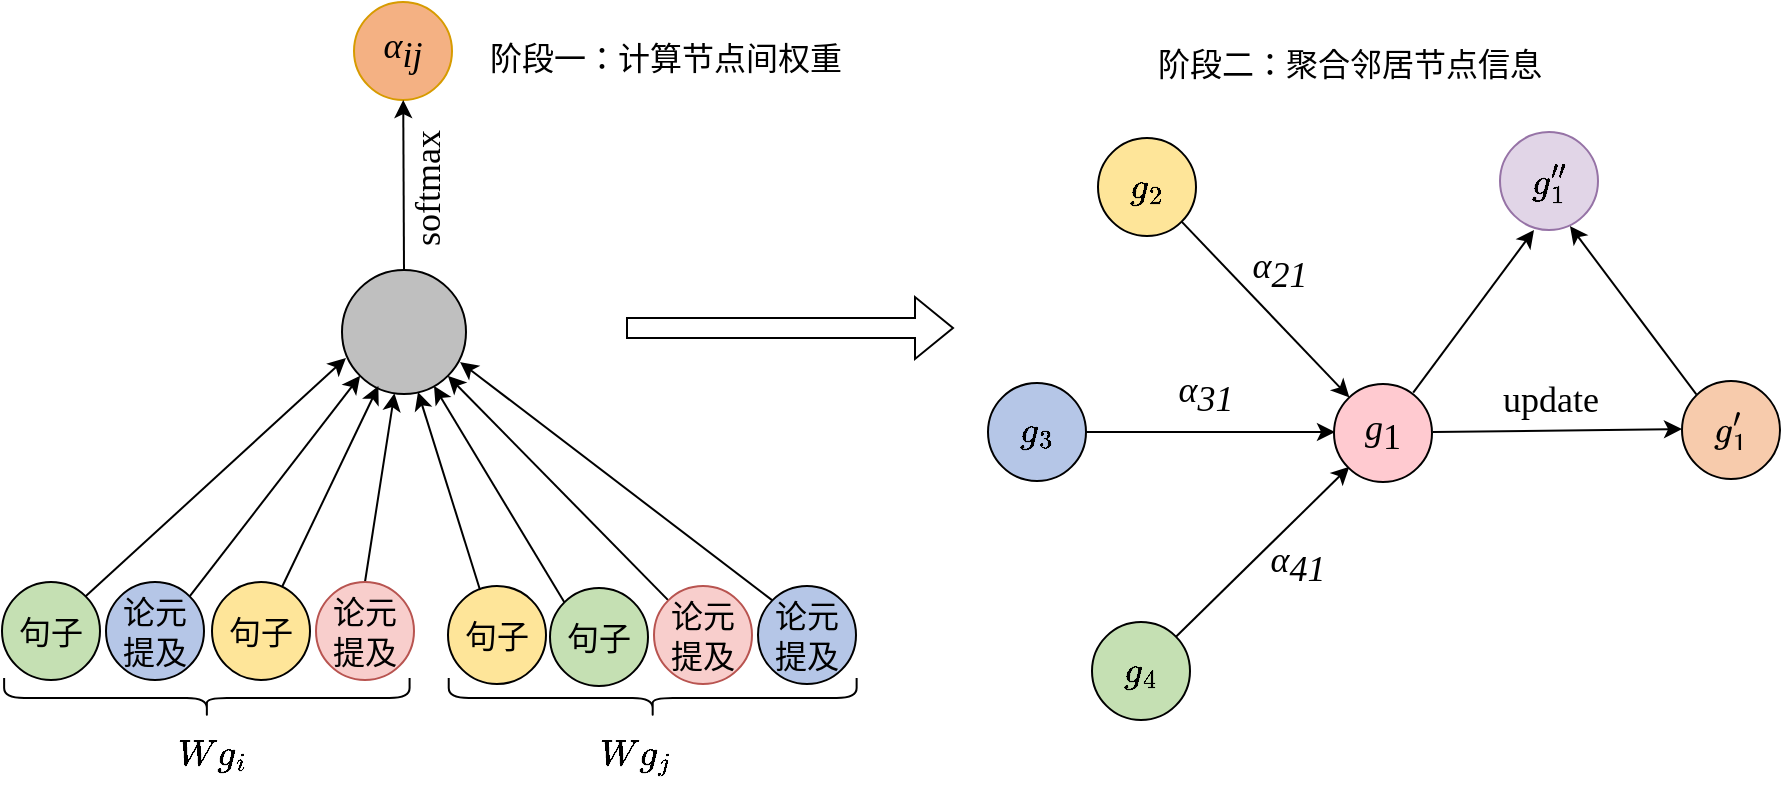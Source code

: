 <mxfile version="24.0.8" type="github">
  <diagram name="第 1 页" id="f0Q-XP88D9cHkuUK9u9R">
    <mxGraphModel dx="1221" dy="733" grid="0" gridSize="10" guides="1" tooltips="1" connect="1" arrows="1" fold="1" page="1" pageScale="1" pageWidth="1027" pageHeight="390" math="1" shadow="0">
      <root>
        <mxCell id="0" />
        <mxCell id="1" parent="0" />
        <mxCell id="7sGQZ9yojEYU0a86g81N-2" value="&lt;font style=&quot;font-size: 18px;&quot;&gt;&lt;i style=&quot;font-size: 18px;&quot;&gt;&lt;font style=&quot;font-size: 18px;&quot; face=&quot;Times New Roman&quot;&gt;α&lt;/font&gt;&lt;/i&gt;&lt;/font&gt;&lt;font style=&quot;font-size: 18px;&quot;&gt;&lt;i style=&quot;font-size: 18px;&quot;&gt;&lt;sub style=&quot;font-size: 18px;&quot;&gt;&lt;font style=&quot;font-size: 18px;&quot; face=&quot;Times New Roman&quot;&gt;ij&lt;/font&gt;&lt;/sub&gt;&lt;/i&gt;&lt;/font&gt;" style="ellipse;whiteSpace=wrap;html=1;aspect=fixed;fontFamily=宋体;fontSource=https%3A%2F%2Ffonts.googleapis.com%2Fcss%3Ffamily%3D%25E5%25AE%258B%25E4%25BD%2593;fillColor=#f4b183;strokeColor=#d79b00;fontSize=18;" parent="1" vertex="1">
          <mxGeometry x="254" y="3" width="49" height="49" as="geometry" />
        </mxCell>
        <mxCell id="7sGQZ9yojEYU0a86g81N-27" style="edgeStyle=none;rounded=0;orthogonalLoop=1;jettySize=auto;html=1;exitX=0.5;exitY=0;exitDx=0;exitDy=0;fontSize=16;" parent="1" source="7sGQZ9yojEYU0a86g81N-3" target="7sGQZ9yojEYU0a86g81N-2" edge="1">
          <mxGeometry relative="1" as="geometry" />
        </mxCell>
        <mxCell id="7sGQZ9yojEYU0a86g81N-3" value="" style="ellipse;whiteSpace=wrap;html=1;aspect=fixed;fontFamily=宋体;fontSource=https%3A%2F%2Ffonts.googleapis.com%2Fcss%3Ffamily%3D%25E5%25AE%258B%25E4%25BD%2593;fillColor=#bfbfbf;fontSize=16;" parent="1" vertex="1">
          <mxGeometry x="248" y="137" width="62" height="62" as="geometry" />
        </mxCell>
        <mxCell id="7sGQZ9yojEYU0a86g81N-13" style="edgeStyle=none;rounded=0;orthogonalLoop=1;jettySize=auto;html=1;exitX=1;exitY=0;exitDx=0;exitDy=0;entryX=0;entryY=1;entryDx=0;entryDy=0;fontSize=16;" parent="1" source="7sGQZ9yojEYU0a86g81N-4" target="7sGQZ9yojEYU0a86g81N-3" edge="1">
          <mxGeometry relative="1" as="geometry">
            <mxPoint x="255" y="189" as="targetPoint" />
          </mxGeometry>
        </mxCell>
        <mxCell id="7sGQZ9yojEYU0a86g81N-4" value="&lt;font style=&quot;font-size: 16px;&quot;&gt;论元提及&lt;/font&gt;" style="ellipse;whiteSpace=wrap;html=1;aspect=fixed;fontFamily=宋体;fillColor=#b5c6e7;fontSize=16;" parent="1" vertex="1">
          <mxGeometry x="130" y="293" width="49" height="49" as="geometry" />
        </mxCell>
        <mxCell id="7sGQZ9yojEYU0a86g81N-5" value="&lt;font style=&quot;font-size: 16px;&quot;&gt;句子&lt;/font&gt;" style="ellipse;whiteSpace=wrap;html=1;aspect=fixed;fontFamily=宋体;fontSource=https%3A%2F%2Ffonts.googleapis.com%2Fcss%3Ffamily%3D%25E5%25AE%258B%25E4%25BD%2593;fillColor=#fee599;fontSize=16;" parent="1" vertex="1">
          <mxGeometry x="183" y="293" width="49" height="49" as="geometry" />
        </mxCell>
        <mxCell id="7sGQZ9yojEYU0a86g81N-15" style="edgeStyle=none;rounded=0;orthogonalLoop=1;jettySize=auto;html=1;exitX=0.5;exitY=0;exitDx=0;exitDy=0;fontSize=16;" parent="1" source="7sGQZ9yojEYU0a86g81N-6" target="7sGQZ9yojEYU0a86g81N-3" edge="1">
          <mxGeometry relative="1" as="geometry" />
        </mxCell>
        <mxCell id="7sGQZ9yojEYU0a86g81N-6" value="&lt;font style=&quot;font-size: 16px;&quot;&gt;论元提及&lt;/font&gt;" style="ellipse;whiteSpace=wrap;html=1;aspect=fixed;fontFamily=宋体;fontSource=https%3A%2F%2Ffonts.googleapis.com%2Fcss%3Ffamily%3D%25E5%25AE%258B%25E4%25BD%2593;fillColor=#f8cecc;strokeColor=#b85450;fontSize=16;" parent="1" vertex="1">
          <mxGeometry x="235" y="293" width="49" height="49" as="geometry" />
        </mxCell>
        <mxCell id="7sGQZ9yojEYU0a86g81N-12" style="edgeStyle=none;rounded=0;orthogonalLoop=1;jettySize=auto;html=1;exitX=1;exitY=0;exitDx=0;exitDy=0;fontSize=16;" parent="1" source="7sGQZ9yojEYU0a86g81N-7" edge="1">
          <mxGeometry relative="1" as="geometry">
            <mxPoint x="250" y="181" as="targetPoint" />
          </mxGeometry>
        </mxCell>
        <mxCell id="7sGQZ9yojEYU0a86g81N-7" value="&lt;font face=&quot;宋体&quot; style=&quot;font-size: 16px;&quot;&gt;句子&lt;/font&gt;" style="ellipse;whiteSpace=wrap;html=1;aspect=fixed;fontFamily=宋体;fontSource=https%3A%2F%2Ffonts.googleapis.com%2Fcss%3Ffamily%3D%25E5%25AE%258B%25E4%25BD%2593;fillColor=#c5e0b3;fontSize=16;" parent="1" vertex="1">
          <mxGeometry x="78" y="293" width="49" height="49" as="geometry" />
        </mxCell>
        <mxCell id="7sGQZ9yojEYU0a86g81N-8" value="" style="shape=curlyBracket;whiteSpace=wrap;html=1;rounded=1;labelPosition=left;verticalLabelPosition=middle;align=right;verticalAlign=middle;rotation=-90;fontSize=16;" parent="1" vertex="1">
          <mxGeometry x="170.43" y="249.65" width="20" height="202.73" as="geometry" />
        </mxCell>
        <mxCell id="7sGQZ9yojEYU0a86g81N-14" style="edgeStyle=none;rounded=0;orthogonalLoop=1;jettySize=auto;html=1;fontSize=16;" parent="1" source="7sGQZ9yojEYU0a86g81N-5" edge="1">
          <mxGeometry relative="1" as="geometry">
            <mxPoint x="266.18" y="195" as="targetPoint" />
            <mxPoint x="232.004" y="299.176" as="sourcePoint" />
          </mxGeometry>
        </mxCell>
        <mxCell id="7sGQZ9yojEYU0a86g81N-22" style="edgeStyle=none;rounded=0;orthogonalLoop=1;jettySize=auto;html=1;exitX=0;exitY=0;exitDx=0;exitDy=0;fontSize=16;" parent="1" source="7sGQZ9yojEYU0a86g81N-16" edge="1">
          <mxGeometry relative="1" as="geometry">
            <mxPoint x="294" y="195" as="targetPoint" />
          </mxGeometry>
        </mxCell>
        <mxCell id="7sGQZ9yojEYU0a86g81N-16" value="&lt;font style=&quot;font-size: 16px;&quot;&gt;句子&lt;/font&gt;" style="ellipse;whiteSpace=wrap;html=1;aspect=fixed;fontFamily=宋体;fontSource=https%3A%2F%2Ffonts.googleapis.com%2Fcss%3Ffamily%3D%25E5%25AE%258B%25E4%25BD%2593;fillColor=#c5e0b3;fontSize=16;" parent="1" vertex="1">
          <mxGeometry x="352" y="296" width="49" height="49" as="geometry" />
        </mxCell>
        <mxCell id="7sGQZ9yojEYU0a86g81N-23" style="edgeStyle=none;rounded=0;orthogonalLoop=1;jettySize=auto;html=1;exitX=0;exitY=0;exitDx=0;exitDy=0;entryX=1;entryY=1;entryDx=0;entryDy=0;fontSize=16;" parent="1" source="7sGQZ9yojEYU0a86g81N-17" target="7sGQZ9yojEYU0a86g81N-3" edge="1">
          <mxGeometry relative="1" as="geometry" />
        </mxCell>
        <mxCell id="7sGQZ9yojEYU0a86g81N-17" value="&lt;font style=&quot;font-size: 16px;&quot;&gt;论元提及&lt;/font&gt;" style="ellipse;whiteSpace=wrap;html=1;aspect=fixed;fontFamily=宋体;fontSource=https%3A%2F%2Ffonts.googleapis.com%2Fcss%3Ffamily%3D%25E5%25AE%258B%25E4%25BD%2593;fillColor=#f8cecc;strokeColor=#b85450;fontSize=16;" parent="1" vertex="1">
          <mxGeometry x="404" y="295" width="49" height="49" as="geometry" />
        </mxCell>
        <mxCell id="7sGQZ9yojEYU0a86g81N-18" value="&lt;font style=&quot;font-size: 16px;&quot;&gt;论元提及&lt;/font&gt;" style="ellipse;whiteSpace=wrap;html=1;aspect=fixed;fontFamily=宋体;fontSource=https%3A%2F%2Ffonts.googleapis.com%2Fcss%3Ffamily%3D%25E5%25AE%258B%25E4%25BD%2593;fillColor=#b5c6e7;fontSize=16;" parent="1" vertex="1">
          <mxGeometry x="456" y="295" width="49" height="49" as="geometry" />
        </mxCell>
        <mxCell id="7sGQZ9yojEYU0a86g81N-19" value="&lt;font style=&quot;font-size: 16px;&quot;&gt;句子&lt;/font&gt;" style="ellipse;whiteSpace=wrap;html=1;aspect=fixed;fontFamily=宋体;fontSource=https%3A%2F%2Ffonts.googleapis.com%2Fcss%3Ffamily%3D%25E5%25AE%258B%25E4%25BD%2593;fillColor=#fee599;fontSize=16;" parent="1" vertex="1">
          <mxGeometry x="301" y="295" width="49" height="49" as="geometry" />
        </mxCell>
        <mxCell id="7sGQZ9yojEYU0a86g81N-20" value="" style="shape=curlyBracket;whiteSpace=wrap;html=1;rounded=1;labelPosition=left;verticalLabelPosition=middle;align=right;verticalAlign=middle;rotation=-90;fontSize=16;" parent="1" vertex="1">
          <mxGeometry x="393.34" y="249.04" width="20" height="203.95" as="geometry" />
        </mxCell>
        <mxCell id="7sGQZ9yojEYU0a86g81N-21" style="edgeStyle=none;rounded=0;orthogonalLoop=1;jettySize=auto;html=1;entryX=0.613;entryY=1;entryDx=0;entryDy=0;entryPerimeter=0;fontSize=16;exitX=0.327;exitY=0.061;exitDx=0;exitDy=0;exitPerimeter=0;" parent="1" edge="1">
          <mxGeometry relative="1" as="geometry">
            <mxPoint x="317.023" y="296.989" as="sourcePoint" />
            <mxPoint x="286.006" y="198" as="targetPoint" />
          </mxGeometry>
        </mxCell>
        <mxCell id="7sGQZ9yojEYU0a86g81N-24" style="edgeStyle=none;rounded=0;orthogonalLoop=1;jettySize=auto;html=1;exitX=0;exitY=0;exitDx=0;exitDy=0;entryX=0.952;entryY=0.742;entryDx=0;entryDy=0;entryPerimeter=0;fontSize=16;" parent="1" source="7sGQZ9yojEYU0a86g81N-18" target="7sGQZ9yojEYU0a86g81N-3" edge="1">
          <mxGeometry relative="1" as="geometry" />
        </mxCell>
        <mxCell id="7sGQZ9yojEYU0a86g81N-28" value="&lt;font style=&quot;font-size: 18px;&quot; face=&quot;Times New Roman&quot;&gt;softmax&lt;/font&gt;" style="text;strokeColor=none;align=center;fillColor=none;html=1;verticalAlign=middle;whiteSpace=wrap;rounded=0;rotation=-90;fontSize=16;" parent="1" vertex="1">
          <mxGeometry x="261" y="81" width="60" height="30" as="geometry" />
        </mxCell>
        <mxCell id="7sGQZ9yojEYU0a86g81N-56" style="edgeStyle=none;rounded=0;orthogonalLoop=1;jettySize=auto;html=1;exitX=1;exitY=0.5;exitDx=0;exitDy=0;entryX=0;entryY=0.5;entryDx=0;entryDy=0;fontSize=18;" parent="1" source="7sGQZ9yojEYU0a86g81N-35" edge="1">
          <mxGeometry relative="1" as="geometry">
            <mxPoint x="744.5" y="218" as="targetPoint" />
          </mxGeometry>
        </mxCell>
        <mxCell id="7sGQZ9yojEYU0a86g81N-35" value="&lt;font face=&quot;Times New Roman&quot; style=&quot;font-size: 18px;&quot;&gt;&lt;i style=&quot;font-size: 18px;&quot;&gt;$$g_{3}$$&lt;/i&gt;&lt;/font&gt;" style="ellipse;whiteSpace=wrap;html=1;aspect=fixed;fontFamily=宋体;fontSource=https%3A%2F%2Ffonts.googleapis.com%2Fcss%3Ffamily%3D%25E5%25AE%258B%25E4%25BD%2593;fontSize=18;fillColor=#b5c6e7;" parent="1" vertex="1">
          <mxGeometry x="571" y="193.5" width="49" height="49" as="geometry" />
        </mxCell>
        <mxCell id="7sGQZ9yojEYU0a86g81N-57" style="edgeStyle=none;rounded=0;orthogonalLoop=1;jettySize=auto;html=1;exitX=1;exitY=0.5;exitDx=0;exitDy=0;entryX=0;entryY=0.5;entryDx=0;entryDy=0;fontSize=18;" parent="1" edge="1">
          <mxGeometry relative="1" as="geometry">
            <mxPoint x="793.5" y="218" as="sourcePoint" />
            <mxPoint x="918" y="216.5" as="targetPoint" />
          </mxGeometry>
        </mxCell>
        <mxCell id="7sGQZ9yojEYU0a86g81N-61" style="edgeStyle=none;rounded=0;orthogonalLoop=1;jettySize=auto;html=1;entryX=0;entryY=1;entryDx=0;entryDy=0;fontSize=18;" parent="1" source="7sGQZ9yojEYU0a86g81N-46" edge="1">
          <mxGeometry relative="1" as="geometry">
            <mxPoint x="751.676" y="235.324" as="targetPoint" />
          </mxGeometry>
        </mxCell>
        <mxCell id="7sGQZ9yojEYU0a86g81N-46" value="&lt;font face=&quot;Times New Roman&quot; style=&quot;font-size: 18px;&quot;&gt;&lt;i style=&quot;font-size: 18px;&quot;&gt;$$g_{4}$$&lt;/i&gt;&lt;/font&gt;" style="ellipse;whiteSpace=wrap;html=1;aspect=fixed;fontFamily=宋体;fontSource=https%3A%2F%2Ffonts.googleapis.com%2Fcss%3Ffamily%3D%25E5%25AE%258B%25E4%25BD%2593;fontSize=18;fillColor=#c5e0b3;" parent="1" vertex="1">
          <mxGeometry x="623" y="313" width="49" height="49" as="geometry" />
        </mxCell>
        <mxCell id="7sGQZ9yojEYU0a86g81N-60" style="edgeStyle=none;rounded=0;orthogonalLoop=1;jettySize=auto;html=1;exitX=1;exitY=1;exitDx=0;exitDy=0;entryX=0;entryY=0;entryDx=0;entryDy=0;fontSize=18;" parent="1" source="7sGQZ9yojEYU0a86g81N-49" edge="1">
          <mxGeometry relative="1" as="geometry">
            <mxPoint x="751.676" y="200.676" as="targetPoint" />
          </mxGeometry>
        </mxCell>
        <mxCell id="7sGQZ9yojEYU0a86g81N-49" value="&lt;font face=&quot;Times New Roman&quot; style=&quot;font-size: 18px;&quot;&gt;&lt;i style=&quot;font-size: 18px;&quot;&gt;$$g_{2}$$&lt;/i&gt;&lt;/font&gt;" style="ellipse;whiteSpace=wrap;html=1;aspect=fixed;fontFamily=宋体;fontSource=https%3A%2F%2Ffonts.googleapis.com%2Fcss%3Ffamily%3D%25E5%25AE%258B%25E4%25BD%2593;fontSize=18;fillColor=#fee599;" parent="1" vertex="1">
          <mxGeometry x="626" y="71" width="49" height="49" as="geometry" />
        </mxCell>
        <mxCell id="7sGQZ9yojEYU0a86g81N-55" value="&lt;font face=&quot;Times New Roman&quot; style=&quot;font-size: 18px;&quot;&gt;$${g}_{1}^{\prime \prime}$$&lt;/font&gt;" style="ellipse;whiteSpace=wrap;html=1;aspect=fixed;fontFamily=宋体;fontSource=https%3A%2F%2Ffonts.googleapis.com%2Fcss%3Ffamily%3D%25E5%25AE%258B%25E4%25BD%2593;fontSize=18;fillColor=#e1d5e7;strokeColor=#9673a6;" parent="1" vertex="1">
          <mxGeometry x="827" y="68" width="49" height="49" as="geometry" />
        </mxCell>
        <mxCell id="7sGQZ9yojEYU0a86g81N-58" style="edgeStyle=none;rounded=0;orthogonalLoop=1;jettySize=auto;html=1;entryX=0.347;entryY=1;entryDx=0;entryDy=0;entryPerimeter=0;fontSize=18;" parent="1" target="7sGQZ9yojEYU0a86g81N-55" edge="1">
          <mxGeometry relative="1" as="geometry">
            <mxPoint x="783.606" y="198.33" as="sourcePoint" />
          </mxGeometry>
        </mxCell>
        <mxCell id="7sGQZ9yojEYU0a86g81N-59" style="edgeStyle=none;rounded=0;orthogonalLoop=1;jettySize=auto;html=1;exitX=0;exitY=0;exitDx=0;exitDy=0;entryX=0.714;entryY=0.959;entryDx=0;entryDy=0;entryPerimeter=0;fontSize=18;" parent="1" target="7sGQZ9yojEYU0a86g81N-55" edge="1">
          <mxGeometry relative="1" as="geometry">
            <mxPoint x="925.176" y="199.176" as="sourcePoint" />
          </mxGeometry>
        </mxCell>
        <mxCell id="7sGQZ9yojEYU0a86g81N-67" value="&lt;font style=&quot;font-size: 18px;&quot;&gt;&lt;i style=&quot;font-size: 18px;&quot;&gt;&lt;font style=&quot;font-size: 18px;&quot; face=&quot;Times New Roman&quot;&gt;α&lt;/font&gt;&lt;/i&gt;&lt;/font&gt;&lt;font style=&quot;font-size: 18px;&quot; face=&quot;Times New Roman&quot;&gt;&lt;i style=&quot;font-size: 18px;&quot;&gt;&lt;sub style=&quot;font-size: 18px;&quot;&gt;41&lt;/sub&gt;&lt;/i&gt;&lt;/font&gt;" style="text;strokeColor=none;align=center;fillColor=none;html=1;verticalAlign=middle;whiteSpace=wrap;rounded=0;fontSize=18;" parent="1" vertex="1">
          <mxGeometry x="696" y="270" width="60" height="30" as="geometry" />
        </mxCell>
        <mxCell id="7sGQZ9yojEYU0a86g81N-68" value="&lt;font style=&quot;font-size: 18px;&quot;&gt;&lt;i style=&quot;font-size: 18px;&quot;&gt;&lt;font style=&quot;font-size: 18px;&quot; face=&quot;Times New Roman&quot;&gt;α&lt;/font&gt;&lt;/i&gt;&lt;/font&gt;&lt;font style=&quot;font-size: 18px;&quot;&gt;&lt;i style=&quot;font-size: 18px;&quot;&gt;&lt;font style=&quot;font-size: 18px;&quot; face=&quot;Times New Roman&quot;&gt;&lt;sub style=&quot;font-size: 18px;&quot;&gt;31&lt;/sub&gt;&lt;/font&gt;&lt;/i&gt;&lt;/font&gt;" style="text;strokeColor=none;align=center;fillColor=none;html=1;verticalAlign=middle;whiteSpace=wrap;rounded=0;fontSize=18;" parent="1" vertex="1">
          <mxGeometry x="650" y="185" width="60" height="30" as="geometry" />
        </mxCell>
        <mxCell id="7sGQZ9yojEYU0a86g81N-69" value="&lt;font style=&quot;font-size: 18px;&quot;&gt;&lt;i style=&quot;font-size: 18px;&quot;&gt;&lt;font style=&quot;font-size: 18px;&quot; face=&quot;Times New Roman&quot;&gt;α&lt;/font&gt;&lt;/i&gt;&lt;/font&gt;&lt;font style=&quot;font-size: 18px;&quot; face=&quot;Times New Roman&quot;&gt;&lt;i style=&quot;font-size: 18px;&quot;&gt;&lt;sub style=&quot;font-size: 18px;&quot;&gt;21&lt;/sub&gt;&lt;/i&gt;&lt;/font&gt;" style="text;strokeColor=none;align=center;fillColor=none;html=1;verticalAlign=middle;whiteSpace=wrap;rounded=0;fontSize=18;" parent="1" vertex="1">
          <mxGeometry x="687" y="123" width="60" height="30" as="geometry" />
        </mxCell>
        <mxCell id="7sGQZ9yojEYU0a86g81N-72" value="&lt;font style=&quot;font-size: 18px;&quot;&gt;&lt;i style=&quot;font-size: 18px;&quot;&gt;$${W} {g}_{i}$$&lt;/i&gt;&lt;/font&gt;" style="text;strokeColor=none;align=center;fillColor=none;html=1;verticalAlign=middle;whiteSpace=wrap;rounded=0;fontSize=18;fontFamily=Times New Roman;" parent="1" vertex="1">
          <mxGeometry x="153" y="364" width="60" height="30" as="geometry" />
        </mxCell>
        <mxCell id="7sGQZ9yojEYU0a86g81N-73" value="&lt;font style=&quot;font-size: 18px;&quot;&gt;&lt;i style=&quot;font-size: 18px;&quot;&gt;$${W} {g}_{j}$$&lt;/i&gt;&lt;/font&gt;" style="text;strokeColor=none;align=center;fillColor=none;html=1;verticalAlign=middle;whiteSpace=wrap;rounded=0;fontFamily=Times New Roman;fontSize=18;" parent="1" vertex="1">
          <mxGeometry x="365.38" y="364" width="60" height="30" as="geometry" />
        </mxCell>
        <mxCell id="jm29etwWG0SLt4tUxH_8-1" value="&lt;font style=&quot;font-size: 18px;&quot; face=&quot;Times New Roman&quot;&gt;&lt;i style=&quot;font-size: 18px;&quot;&gt;g&lt;/i&gt;&lt;sub style=&quot;font-size: 18px;&quot;&gt;1&lt;/sub&gt;&lt;/font&gt;" style="ellipse;whiteSpace=wrap;html=1;aspect=fixed;fontFamily=宋体;fontSource=https%3A%2F%2Ffonts.googleapis.com%2Fcss%3Ffamily%3D%25E5%25AE%258B%25E4%25BD%2593;fillColor=#ffcad0;fontSize=18;" parent="1" vertex="1">
          <mxGeometry x="744" y="194" width="49" height="49" as="geometry" />
        </mxCell>
        <mxCell id="jm29etwWG0SLt4tUxH_8-2" value="&lt;font face=&quot;Times New Roman&quot; style=&quot;font-size: 18px;&quot;&gt;&lt;svg style=&quot;vertical-align: -0.559ex; font-size: 18px;&quot; xmlns=&quot;http://www.w3.org/2000/svg&quot; width=&quot;2.067ex&quot; height=&quot;2.389ex&quot; role=&quot;img&quot; viewBox=&quot;0 -809 913.6 1056&quot; xmlns:xlink=&quot;http://www.w3.org/1999/xlink&quot;&gt;&lt;defs style=&quot;font-size: 18px;&quot;&gt;&lt;path id=&quot;MJX-13-TEX-I-1D454&quot; d=&quot;M311 43Q296 30 267 15T206 0Q143 0 105 45T66 160Q66 265 143 353T314 442Q361 442 401 394L404 398Q406 401 409 404T418 412T431 419T447 422Q461 422 470 413T480 394Q480 379 423 152T363 -80Q345 -134 286 -169T151 -205Q10 -205 10 -137Q10 -111 28 -91T74 -71Q89 -71 102 -80T116 -111Q116 -121 114 -130T107 -144T99 -154T92 -162L90 -164H91Q101 -167 151 -167Q189 -167 211 -155Q234 -144 254 -122T282 -75Q288 -56 298 -13Q311 35 311 43ZM384 328L380 339Q377 350 375 354T369 368T359 382T346 393T328 402T306 405Q262 405 221 352Q191 313 171 233T151 117Q151 38 213 38Q269 38 323 108L331 118L384 328Z&quot; style=&quot;font-size: 18px;&quot;&gt;&lt;/path&gt;&lt;path id=&quot;MJX-13-TEX-V-2032&quot; d=&quot;M79 43Q73 43 52 49T30 61Q30 68 85 293T146 528Q161 560 198 560Q218 560 240 545T262 501Q262 496 260 486Q259 479 173 263T84 45T79 43Z&quot; style=&quot;font-size: 18px;&quot;&gt;&lt;/path&gt;&lt;path id=&quot;MJX-13-TEX-N-31&quot; d=&quot;M213 578L200 573Q186 568 160 563T102 556H83V602H102Q149 604 189 617T245 641T273 663Q275 666 285 666Q294 666 302 660V361L303 61Q310 54 315 52T339 48T401 46H427V0H416Q395 3 257 3Q121 3 100 0H88V46H114Q136 46 152 46T177 47T193 50T201 52T207 57T213 61V578Z&quot; style=&quot;font-size: 18px;&quot;&gt;&lt;/path&gt;&lt;/defs&gt;&lt;g stroke=&quot;currentColor&quot; fill=&quot;currentColor&quot; stroke-width=&quot;0&quot; transform=&quot;scale(1,-1)&quot; style=&quot;font-size: 18px;&quot;&gt;&lt;g data-mml-node=&quot;math&quot; style=&quot;font-size: 18px;&quot;&gt;&lt;g data-mml-node=&quot;msubsup&quot; style=&quot;font-size: 18px;&quot;&gt;&lt;g data-mml-node=&quot;mi&quot; style=&quot;font-size: 18px;&quot;&gt;&lt;use data-c=&quot;1D454&quot; xlink:href=&quot;#MJX-13-TEX-I-1D454&quot; style=&quot;font-size: 18px;&quot;&gt;&lt;/use&gt;&lt;/g&gt;&lt;g data-mml-node=&quot;TeXAtom&quot; transform=&quot;translate(510,413) scale(0.707)&quot; data-mjx-texclass=&quot;ORD&quot; style=&quot;font-size: 18px;&quot;&gt;&lt;g data-mml-node=&quot;mi&quot; style=&quot;font-size: 18px;&quot;&gt;&lt;use data-c=&quot;2032&quot; xlink:href=&quot;#MJX-13-TEX-V-2032&quot; style=&quot;font-size: 18px;&quot;&gt;&lt;/use&gt;&lt;/g&gt;&lt;/g&gt;&lt;g data-mml-node=&quot;TeXAtom&quot; transform=&quot;translate(510,-247) scale(0.707)&quot; data-mjx-texclass=&quot;ORD&quot; style=&quot;font-size: 18px;&quot;&gt;&lt;g data-mml-node=&quot;mn&quot; style=&quot;font-size: 18px;&quot;&gt;&lt;use data-c=&quot;31&quot; xlink:href=&quot;#MJX-13-TEX-N-31&quot; style=&quot;font-size: 18px;&quot;&gt;&lt;/use&gt;&lt;/g&gt;&lt;/g&gt;&lt;/g&gt;&lt;/g&gt;&lt;/g&gt;&lt;/svg&gt;&lt;/font&gt;" style="ellipse;whiteSpace=wrap;html=1;aspect=fixed;fontFamily=宋体;fontSource=https%3A%2F%2Ffonts.googleapis.com%2Fcss%3Ffamily%3D%25E5%25AE%258B%25E4%25BD%2593;fontSize=18;fillColor=#f7cbac;" parent="1" vertex="1">
          <mxGeometry x="918" y="192.5" width="49" height="49" as="geometry" />
        </mxCell>
        <mxCell id="jm29etwWG0SLt4tUxH_8-3" value="&lt;font face=&quot;Times New Roman&quot; style=&quot;font-size: 18px;&quot;&gt;update&lt;/font&gt;" style="text;strokeColor=none;align=center;fillColor=none;html=1;verticalAlign=middle;whiteSpace=wrap;rounded=0;fontSize=18;" parent="1" vertex="1">
          <mxGeometry x="802" y="187" width="100.5" height="30" as="geometry" />
        </mxCell>
        <mxCell id="UfYZt9_46fysxL70b7QU-1" value="" style="shape=flexArrow;endArrow=classic;html=1;rounded=0;fontSize=16;" edge="1" parent="1">
          <mxGeometry width="50" height="50" relative="1" as="geometry">
            <mxPoint x="390" y="166" as="sourcePoint" />
            <mxPoint x="554" y="166" as="targetPoint" />
          </mxGeometry>
        </mxCell>
        <mxCell id="UfYZt9_46fysxL70b7QU-2" value="&lt;font data-font-src=&quot;https://fonts.googleapis.com/css?family=%E5%AE%8B%E4%BD%93&quot; face=&quot;宋体&quot; style=&quot;font-size: 16px;&quot;&gt;&lt;font style=&quot;font-size: 16px;&quot;&gt;阶段一&lt;font data-font-src=&quot;https://fonts.googleapis.com/css?family=%E5%AE%8B%E4%BD%93&quot; style=&quot;font-size: 16px;&quot;&gt;：&lt;/font&gt;&lt;/font&gt;&lt;font data-font-src=&quot;https://fonts.googleapis.com/css?family=%E5%AE%8B%E4%BD%93&quot; style=&quot;font-size: 16px;&quot;&gt;计算节点间权重&lt;/font&gt;&lt;/font&gt;" style="text;strokeColor=none;align=center;fillColor=none;html=1;verticalAlign=middle;whiteSpace=wrap;rounded=0;fontSize=16;" vertex="1" parent="1">
          <mxGeometry x="312" y="16" width="196" height="30" as="geometry" />
        </mxCell>
        <mxCell id="UfYZt9_46fysxL70b7QU-3" value="&lt;font face=&quot;宋体&quot; style=&quot;font-size: 16px;&quot;&gt;&lt;font style=&quot;font-size: 16px;&quot; data-font-src=&quot;https://fonts.googleapis.com/css?family=%E5%AE%8B%E4%BD%93&quot;&gt;阶段二&lt;/font&gt;&lt;font style=&quot;font-size: 16px;&quot; data-font-src=&quot;https://fonts.googleapis.com/css?family=%E5%AE%8B%E4%BD%93&quot;&gt;：聚合邻居节点信息&lt;/font&gt;&lt;/font&gt;" style="text;strokeColor=none;align=center;fillColor=none;html=1;verticalAlign=middle;whiteSpace=wrap;rounded=0;fontSize=16;" vertex="1" parent="1">
          <mxGeometry x="632" y="19" width="240" height="30" as="geometry" />
        </mxCell>
      </root>
    </mxGraphModel>
  </diagram>
</mxfile>
